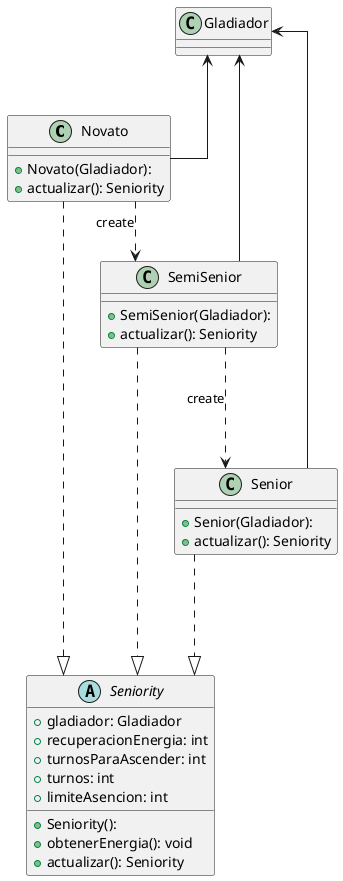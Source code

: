 @startuml

skinparam linetype ortho

class Novato {
  + Novato(Gladiador):
  + actualizar(): Seniority
}
class SemiSenior {
  + SemiSenior(Gladiador):
  + actualizar(): Seniority
}
class Senior {
  + Senior(Gladiador):
  + actualizar(): Seniority
}
abstract class Seniority {
  + Seniority():
  + gladiador: Gladiador
  + recuperacionEnergia: int
  + turnosParaAscender: int
  + turnos: int
  + limiteAsencion: int
  + obtenerEnergia(): void
  + actualizar(): Seniority
}

Novato      .->  SemiSenior : "«create»"
Novato      .--^  Seniority
SemiSenior  .-->  Senior     : "«create»"
SemiSenior  .--^  Seniority
Senior      .--^  Seniority

Gladiador <-- Novato
Gladiador <-- SemiSenior
Gladiador <-- Senior


@enduml
